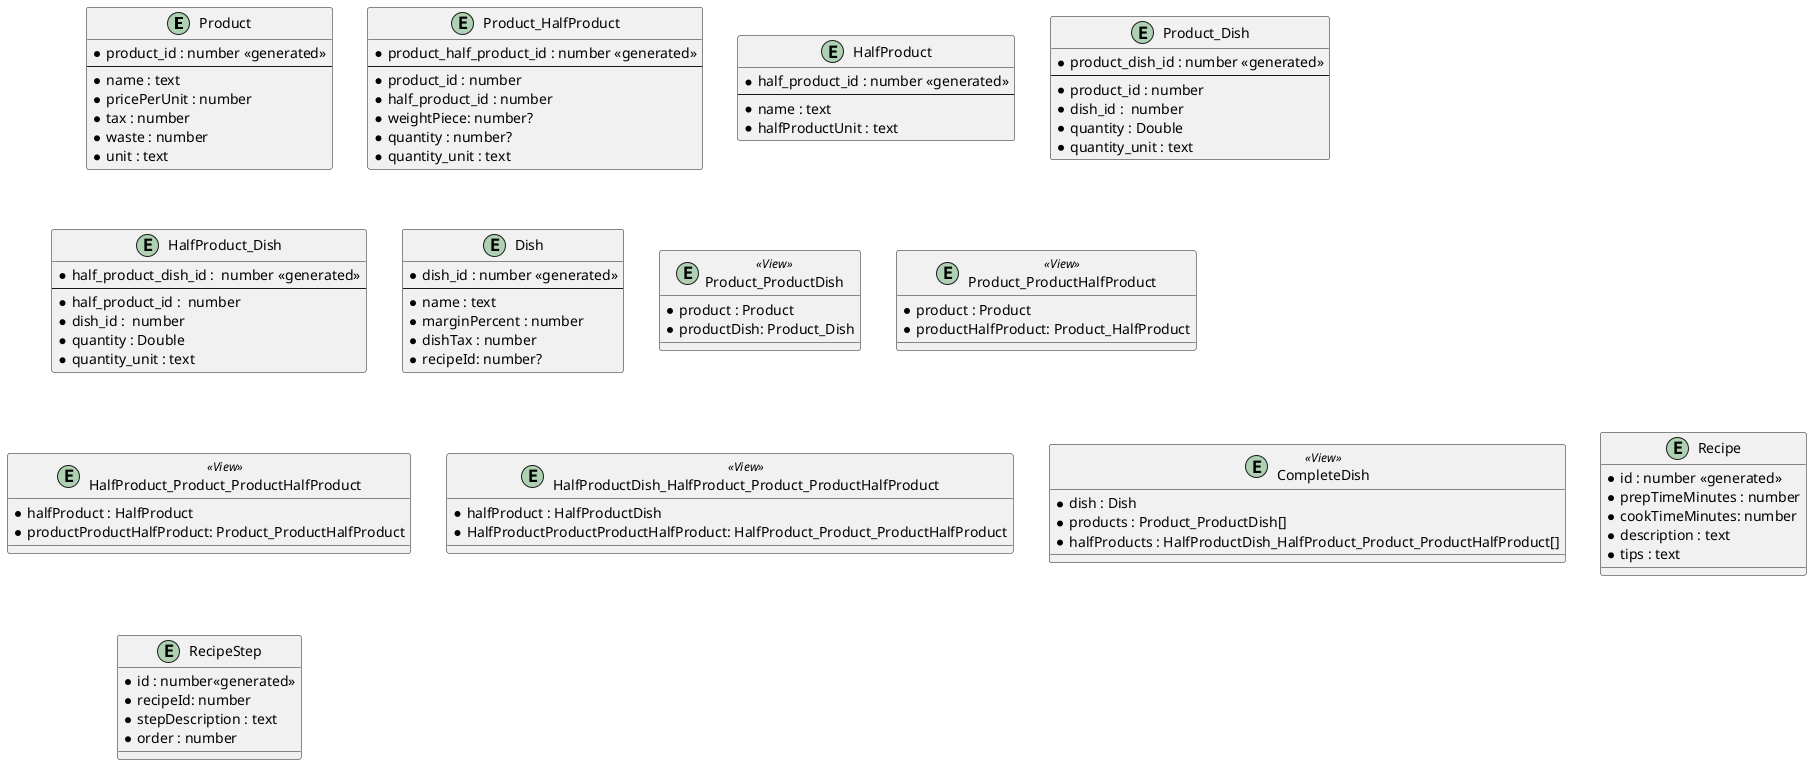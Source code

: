 @startuml

entity "Product" as p {
    *product_id : number <<generated>>
    --
    *name : text
    *pricePerUnit : number
    *tax : number
    *waste : number
    *unit : text
}

entity "Product_HalfProduct" as php {
    *product_half_product_id : number <<generated>>
    --
    *product_id : number 
    *half_product_id : number 
    *weightPiece: number?
    *quantity : number?
    *quantity_unit : text
}

entity "HalfProduct" as hp {
    *half_product_id : number <<generated>>
    --
    *name : text
    *halfProductUnit : text
}

entity "Product_Dish" as pd{
    *product_dish_id : number <<generated>>
    --
    *product_id : number
    *dish_id :  number
    *quantity : Double
    *quantity_unit : text
}

entity "HalfProduct_Dish" as hpd {
    *half_product_dish_id :  number <<generated>>
    --
    *half_product_id :  number
    *dish_id :  number
    *quantity : Double
    *quantity_unit : text
}

entity "Dish" as d {
    *dish_id : number <<generated>>
    --
    *name : text
    *marginPercent : number
    *dishTax : number
    *recipeId: number?
}

entity Product_ProductDish <<View>> {
    *product : Product
    *productDish: Product_Dish
}
entity Product_ProductHalfProduct <<View>>  {
    *product : Product
    *productHalfProduct: Product_HalfProduct
}
entity HalfProduct_Product_ProductHalfProduct <<View>>  {
    *halfProduct : HalfProduct
    *productProductHalfProduct: Product_ProductHalfProduct
}

entity HalfProductDish_HalfProduct_Product_ProductHalfProduct <<View>> {
    *halfProduct : HalfProductDish
    *HalfProductProductProductHalfProduct: HalfProduct_Product_ProductHalfProduct
}

entity CompleteDish <<View>> {
    *dish : Dish
    *products : Product_ProductDish[]
    *halfProducts : HalfProductDish_HalfProduct_Product_ProductHalfProduct[]
}

entity Recipe  {
    *id : number <<generated>>
    *prepTimeMinutes : number
    *cookTimeMinutes: number
    *description : text
    *tips : text
}

entity RecipeStep {
    *id : number<<generated>>
    *recipeId: number
    *stepDescription : text
    *order : number
}

@enduml